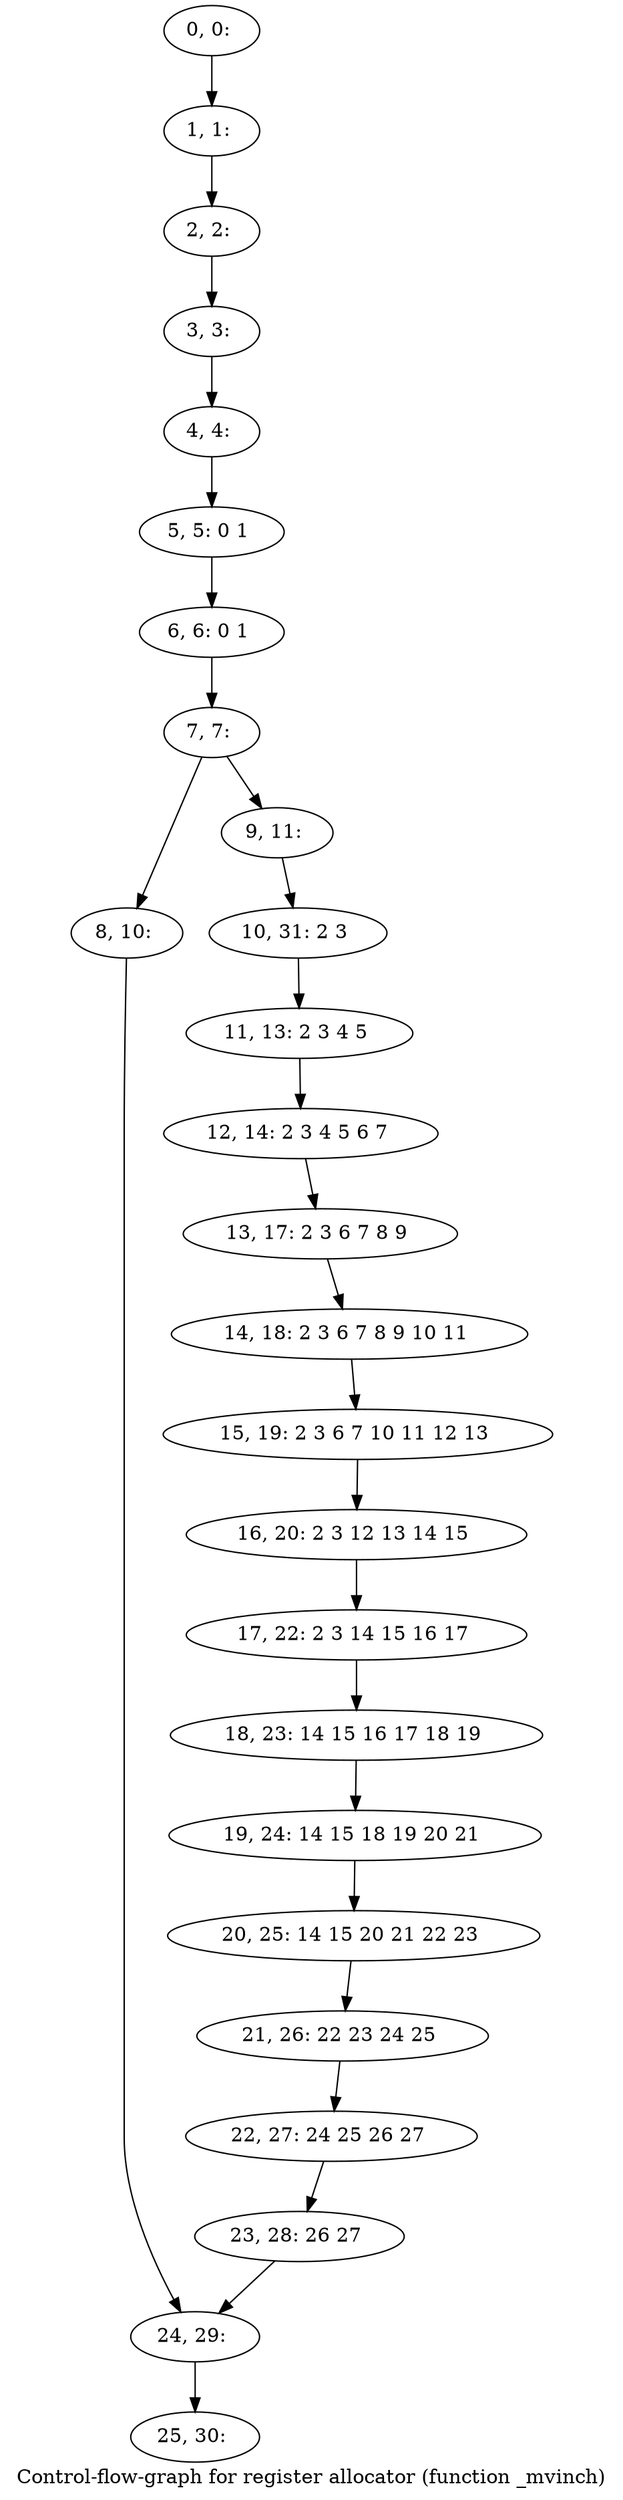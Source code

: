 digraph G {
graph [label="Control-flow-graph for register allocator (function _mvinch)"]
0[label="0, 0: "];
1[label="1, 1: "];
2[label="2, 2: "];
3[label="3, 3: "];
4[label="4, 4: "];
5[label="5, 5: 0 1 "];
6[label="6, 6: 0 1 "];
7[label="7, 7: "];
8[label="8, 10: "];
9[label="9, 11: "];
10[label="10, 31: 2 3 "];
11[label="11, 13: 2 3 4 5 "];
12[label="12, 14: 2 3 4 5 6 7 "];
13[label="13, 17: 2 3 6 7 8 9 "];
14[label="14, 18: 2 3 6 7 8 9 10 11 "];
15[label="15, 19: 2 3 6 7 10 11 12 13 "];
16[label="16, 20: 2 3 12 13 14 15 "];
17[label="17, 22: 2 3 14 15 16 17 "];
18[label="18, 23: 14 15 16 17 18 19 "];
19[label="19, 24: 14 15 18 19 20 21 "];
20[label="20, 25: 14 15 20 21 22 23 "];
21[label="21, 26: 22 23 24 25 "];
22[label="22, 27: 24 25 26 27 "];
23[label="23, 28: 26 27 "];
24[label="24, 29: "];
25[label="25, 30: "];
0->1 ;
1->2 ;
2->3 ;
3->4 ;
4->5 ;
5->6 ;
6->7 ;
7->8 ;
7->9 ;
8->24 ;
9->10 ;
10->11 ;
11->12 ;
12->13 ;
13->14 ;
14->15 ;
15->16 ;
16->17 ;
17->18 ;
18->19 ;
19->20 ;
20->21 ;
21->22 ;
22->23 ;
23->24 ;
24->25 ;
}
